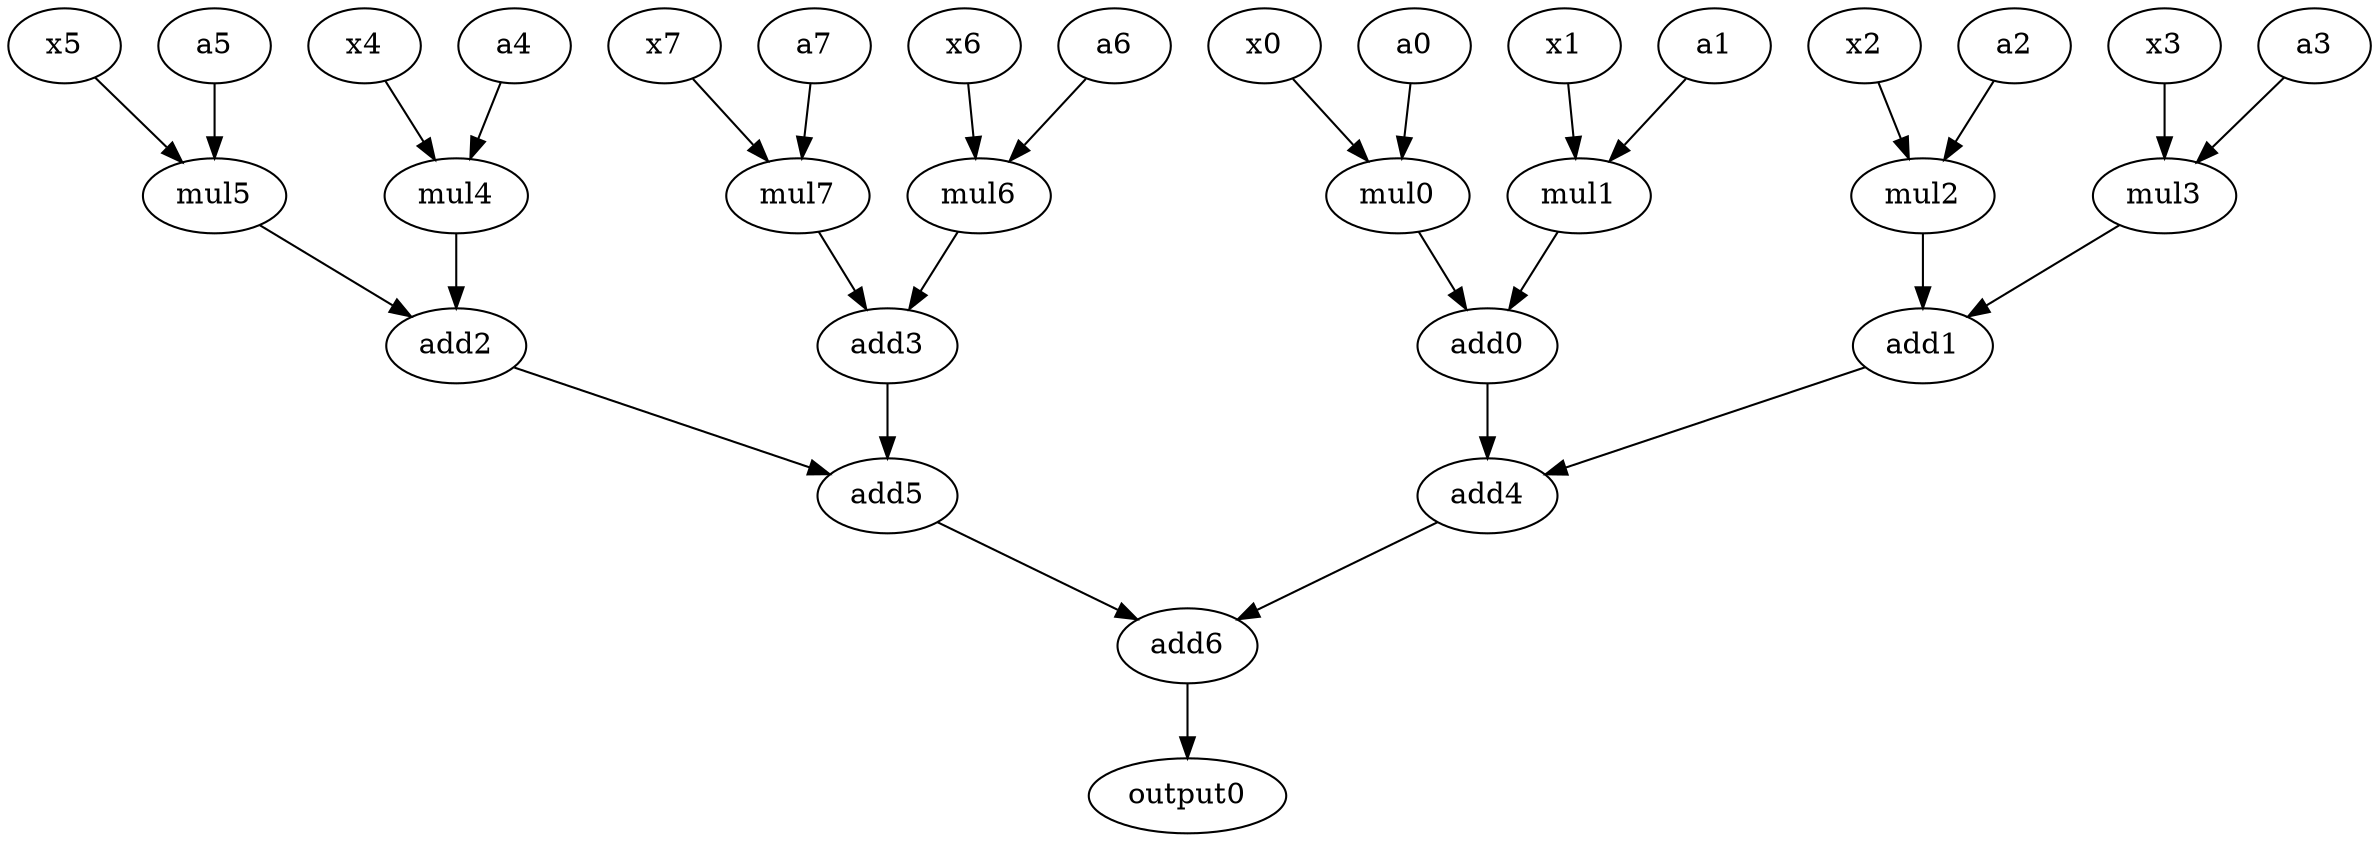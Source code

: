 digraph w {
x0[opcode=load];
x1[opcode=load];
x2[opcode=load];
x3[opcode=load];
x4[opcode=load];
x5[opcode=load];
x6[opcode=load];
x7[opcode=load];

output0[opcode=store];

a0[opcode=load];
a1[opcode=load];
a2[opcode=load];
a3[opcode=load];
a4[opcode=load];
a5[opcode=load];
a6[opcode=load];
a7[opcode=load];



mul0[opcode=mul];
mul1[opcode=mul];
mul2[opcode=mul];
mul3[opcode=mul];
mul4[opcode=mul];
mul5[opcode=mul];
mul6[opcode=mul];
mul7[opcode=mul];

add0[opcode=add];
add1[opcode=add];
add2[opcode=add];
add3[opcode=add];
add4[opcode=add];
add5[opcode=add];
add6[opcode=add];




a0->mul0[operand=0];
x0->mul0[operand=1];

a1->mul1[operand=0];
x1->mul1[operand=1];

a2->mul2[operand=0];
x2->mul2[operand=1];

a3->mul3[operand=0];
x3->mul3[operand=1];

a4->mul4[operand=0];
x4->mul4[operand=1];


a5->mul5[operand=0];
x5->mul5[operand=1];


a6->mul6[operand=0];
x6->mul6[operand=1];


a7->mul7[operand=0];
x7->mul7[operand=1];

//next step is summation

mul0->add0[operand=0];
mul1->add0[operand=1];

mul2->add1[operand=0];
mul3->add1[operand=1];

mul4->add2[operand=0];
mul5->add2[operand=1];

mul6->add3[operand=0];
mul7->add3[operand=1];

//second layer of summation

add0->add4[operand=0];
add1->add4[operand=1];

add2->add5[operand=0];
add3->add5[operand=1];



//last layer

add4->add6[operand=0];
add5->add6[operand=1];


add6->output0[operand=0];


}
